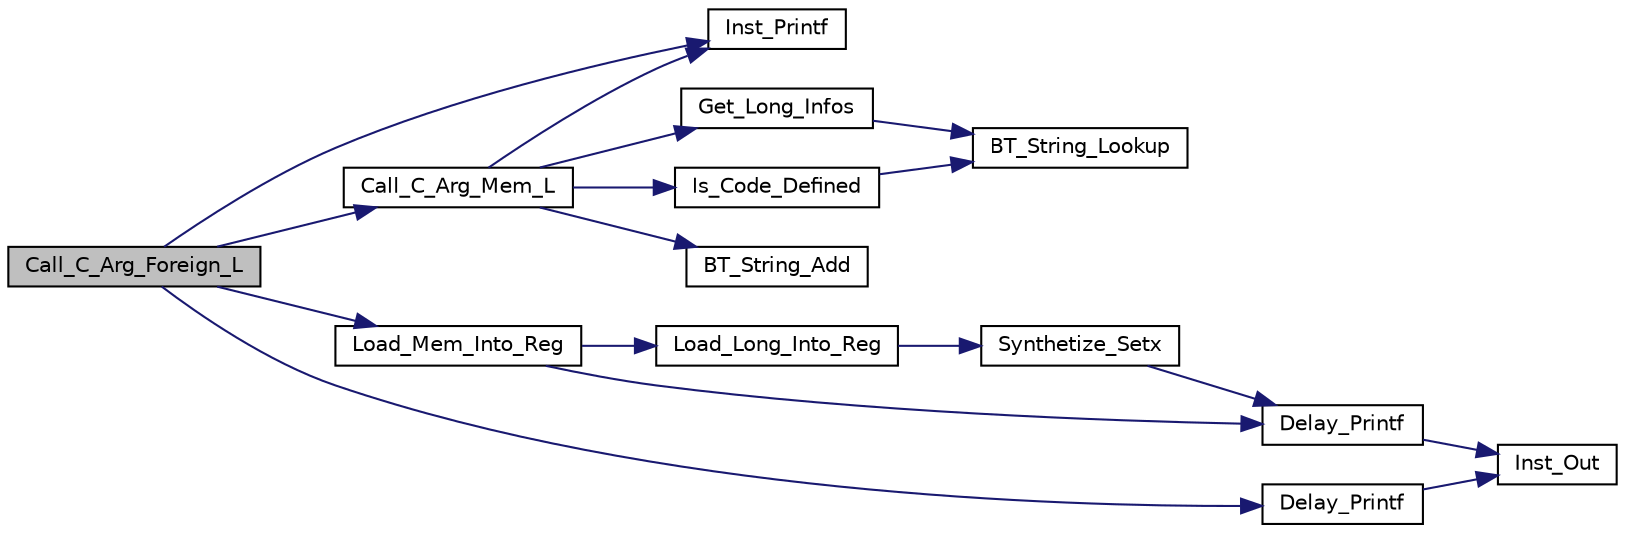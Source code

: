 digraph "Call_C_Arg_Foreign_L"
{
  edge [fontname="Helvetica",fontsize="10",labelfontname="Helvetica",labelfontsize="10"];
  node [fontname="Helvetica",fontsize="10",shape=record];
  rankdir="LR";
  Node1 [label="Call_C_Arg_Foreign_L",height=0.2,width=0.4,color="black", fillcolor="grey75", style="filled", fontcolor="black"];
  Node1 -> Node2 [color="midnightblue",fontsize="10",style="solid",fontname="Helvetica"];
  Node2 [label="Inst_Printf",height=0.2,width=0.4,color="black", fillcolor="white", style="filled",URL="$ma2asm_8c.html#afeaa1e73d1371e09e196c12b114b9845"];
  Node1 -> Node3 [color="midnightblue",fontsize="10",style="solid",fontname="Helvetica"];
  Node3 [label="Call_C_Arg_Mem_L",height=0.2,width=0.4,color="black", fillcolor="white", style="filled",URL="$ix86__any_8c.html#a964a096b28818e43f7e51dd5dd6f76f0"];
  Node3 -> Node4 [color="midnightblue",fontsize="10",style="solid",fontname="Helvetica"];
  Node4 [label="Get_Long_Infos",height=0.2,width=0.4,color="black", fillcolor="white", style="filled",URL="$ma2asm_8c.html#a51aa477632c8da9ce4fe91d0023f2819"];
  Node4 -> Node5 [color="midnightblue",fontsize="10",style="solid",fontname="Helvetica"];
  Node5 [label="BT_String_Lookup",height=0.2,width=0.4,color="black", fillcolor="white", style="filled",URL="$bt__string_8c.html#a47df4899cd0db82d0843dbf52aa5e103"];
  Node3 -> Node6 [color="midnightblue",fontsize="10",style="solid",fontname="Helvetica"];
  Node6 [label="Is_Code_Defined",height=0.2,width=0.4,color="black", fillcolor="white", style="filled",URL="$ma2asm_8c.html#ae154ce5f2c10c79b40fe86078dd2a5ca"];
  Node6 -> Node5 [color="midnightblue",fontsize="10",style="solid",fontname="Helvetica"];
  Node3 -> Node7 [color="midnightblue",fontsize="10",style="solid",fontname="Helvetica"];
  Node7 [label="BT_String_Add",height=0.2,width=0.4,color="black", fillcolor="white", style="filled",URL="$bt__string_8c.html#a4d385a49b03f7aeac7c168ef48d492d0"];
  Node3 -> Node2 [color="midnightblue",fontsize="10",style="solid",fontname="Helvetica"];
  Node1 -> Node8 [color="midnightblue",fontsize="10",style="solid",fontname="Helvetica"];
  Node8 [label="Load_Mem_Into_Reg",height=0.2,width=0.4,color="black", fillcolor="white", style="filled",URL="$sparc64__any_8c.html#ac8081cdc260d72a598c1486b62353af2"];
  Node8 -> Node9 [color="midnightblue",fontsize="10",style="solid",fontname="Helvetica"];
  Node9 [label="Load_Long_Into_Reg",height=0.2,width=0.4,color="black", fillcolor="white", style="filled",URL="$sparc64__any_8c.html#a094fd54e2a708195a6a463d35639eb70"];
  Node9 -> Node10 [color="midnightblue",fontsize="10",style="solid",fontname="Helvetica"];
  Node10 [label="Synthetize_Setx",height=0.2,width=0.4,color="black", fillcolor="white", style="filled",URL="$sparc64__any_8c.html#a7c17750a2367a1023769b227884b760c"];
  Node10 -> Node11 [color="midnightblue",fontsize="10",style="solid",fontname="Helvetica"];
  Node11 [label="Delay_Printf",height=0.2,width=0.4,color="black", fillcolor="white", style="filled",URL="$sparc64__any_8c.html#a7884ec03fffa38e282f499d97aac3ee2"];
  Node11 -> Node12 [color="midnightblue",fontsize="10",style="solid",fontname="Helvetica"];
  Node12 [label="Inst_Out",height=0.2,width=0.4,color="black", fillcolor="white", style="filled",URL="$ma2asm_8c.html#a9608e324baa0506520d6ae9b95ae89ab"];
  Node8 -> Node11 [color="midnightblue",fontsize="10",style="solid",fontname="Helvetica"];
  Node1 -> Node13 [color="midnightblue",fontsize="10",style="solid",fontname="Helvetica"];
  Node13 [label="Delay_Printf",height=0.2,width=0.4,color="black", fillcolor="white", style="filled",URL="$sparc__any_8c.html#a7884ec03fffa38e282f499d97aac3ee2"];
  Node13 -> Node12 [color="midnightblue",fontsize="10",style="solid",fontname="Helvetica"];
}
